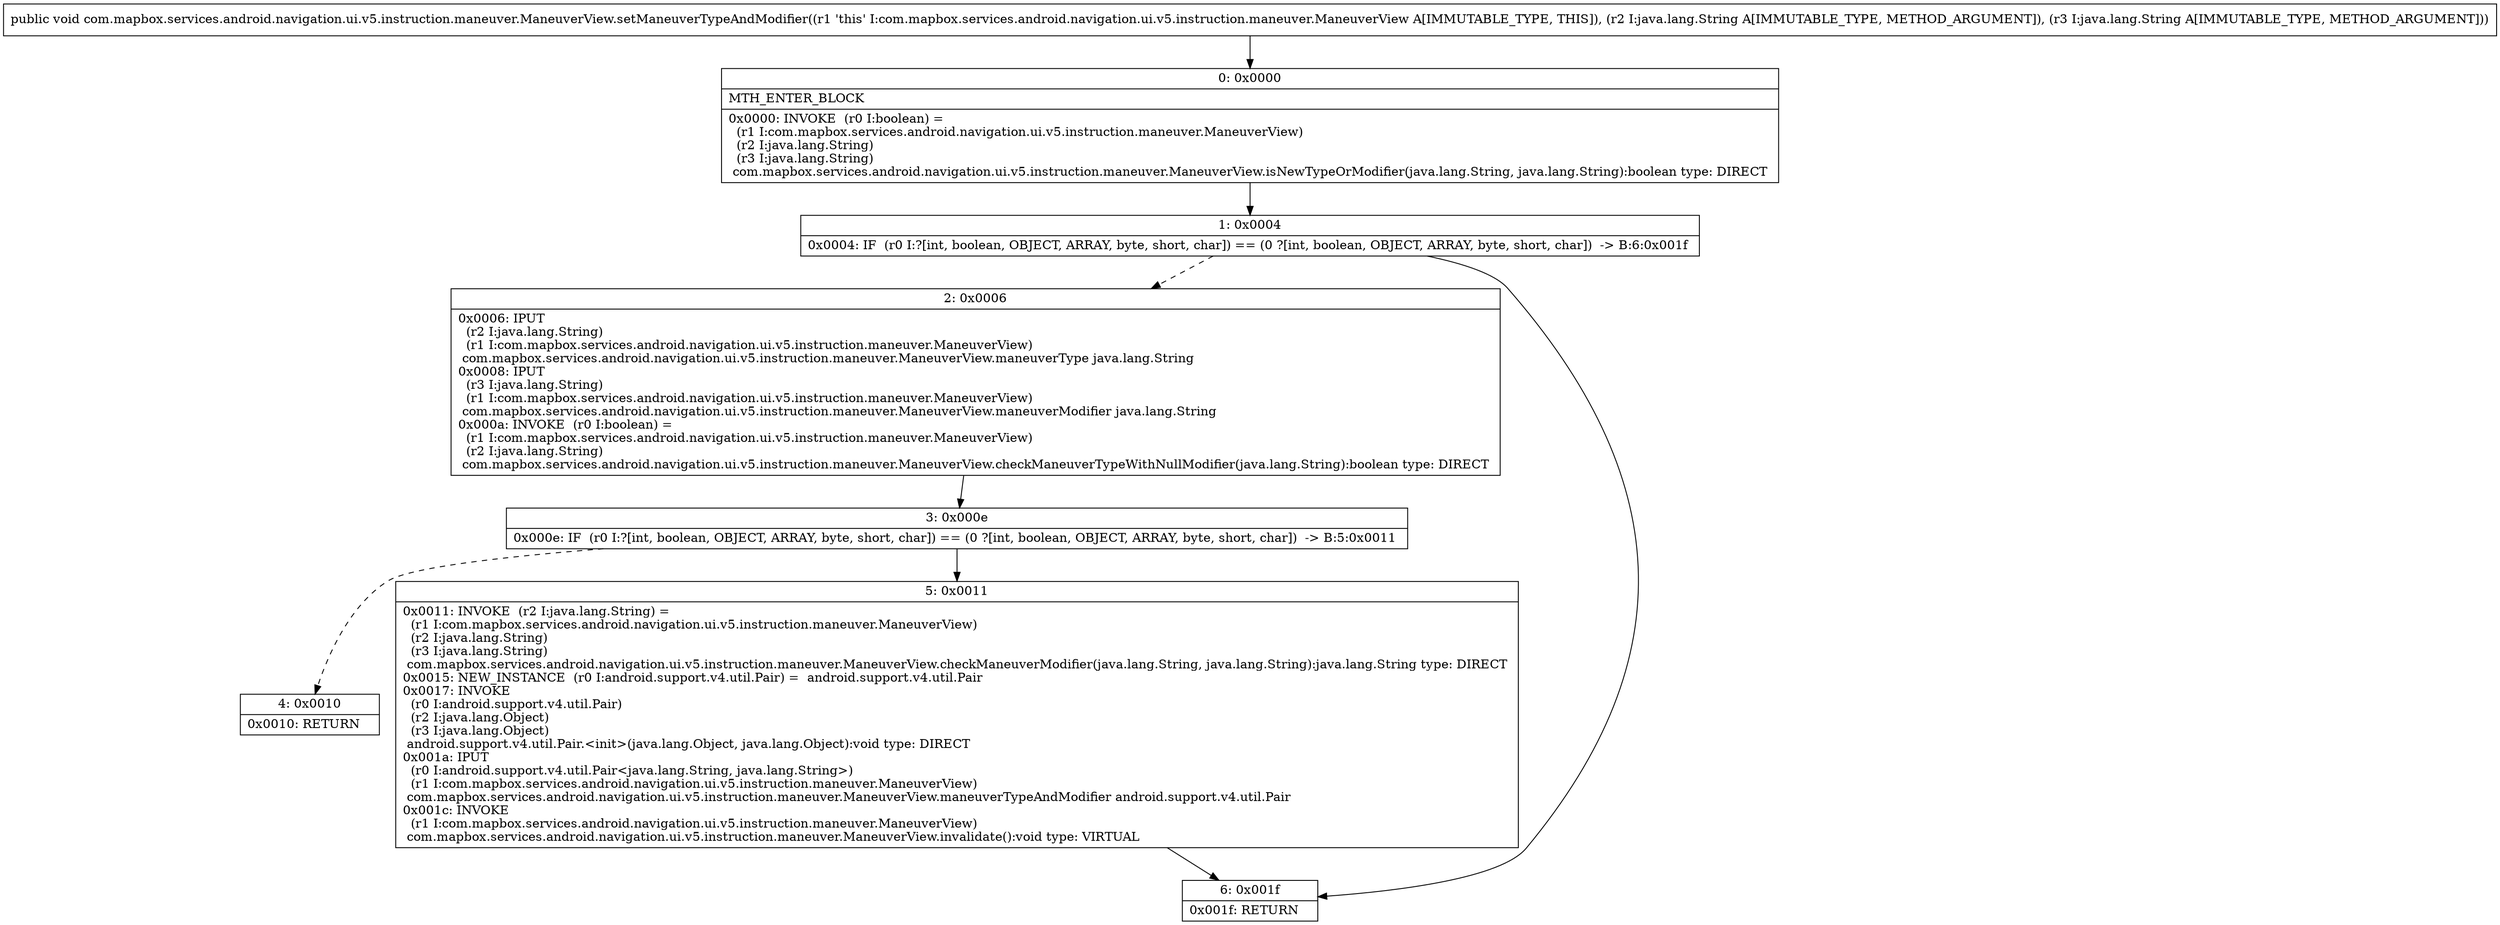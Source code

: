digraph "CFG forcom.mapbox.services.android.navigation.ui.v5.instruction.maneuver.ManeuverView.setManeuverTypeAndModifier(Ljava\/lang\/String;Ljava\/lang\/String;)V" {
Node_0 [shape=record,label="{0\:\ 0x0000|MTH_ENTER_BLOCK\l|0x0000: INVOKE  (r0 I:boolean) = \l  (r1 I:com.mapbox.services.android.navigation.ui.v5.instruction.maneuver.ManeuverView)\l  (r2 I:java.lang.String)\l  (r3 I:java.lang.String)\l com.mapbox.services.android.navigation.ui.v5.instruction.maneuver.ManeuverView.isNewTypeOrModifier(java.lang.String, java.lang.String):boolean type: DIRECT \l}"];
Node_1 [shape=record,label="{1\:\ 0x0004|0x0004: IF  (r0 I:?[int, boolean, OBJECT, ARRAY, byte, short, char]) == (0 ?[int, boolean, OBJECT, ARRAY, byte, short, char])  \-\> B:6:0x001f \l}"];
Node_2 [shape=record,label="{2\:\ 0x0006|0x0006: IPUT  \l  (r2 I:java.lang.String)\l  (r1 I:com.mapbox.services.android.navigation.ui.v5.instruction.maneuver.ManeuverView)\l com.mapbox.services.android.navigation.ui.v5.instruction.maneuver.ManeuverView.maneuverType java.lang.String \l0x0008: IPUT  \l  (r3 I:java.lang.String)\l  (r1 I:com.mapbox.services.android.navigation.ui.v5.instruction.maneuver.ManeuverView)\l com.mapbox.services.android.navigation.ui.v5.instruction.maneuver.ManeuverView.maneuverModifier java.lang.String \l0x000a: INVOKE  (r0 I:boolean) = \l  (r1 I:com.mapbox.services.android.navigation.ui.v5.instruction.maneuver.ManeuverView)\l  (r2 I:java.lang.String)\l com.mapbox.services.android.navigation.ui.v5.instruction.maneuver.ManeuverView.checkManeuverTypeWithNullModifier(java.lang.String):boolean type: DIRECT \l}"];
Node_3 [shape=record,label="{3\:\ 0x000e|0x000e: IF  (r0 I:?[int, boolean, OBJECT, ARRAY, byte, short, char]) == (0 ?[int, boolean, OBJECT, ARRAY, byte, short, char])  \-\> B:5:0x0011 \l}"];
Node_4 [shape=record,label="{4\:\ 0x0010|0x0010: RETURN   \l}"];
Node_5 [shape=record,label="{5\:\ 0x0011|0x0011: INVOKE  (r2 I:java.lang.String) = \l  (r1 I:com.mapbox.services.android.navigation.ui.v5.instruction.maneuver.ManeuverView)\l  (r2 I:java.lang.String)\l  (r3 I:java.lang.String)\l com.mapbox.services.android.navigation.ui.v5.instruction.maneuver.ManeuverView.checkManeuverModifier(java.lang.String, java.lang.String):java.lang.String type: DIRECT \l0x0015: NEW_INSTANCE  (r0 I:android.support.v4.util.Pair) =  android.support.v4.util.Pair \l0x0017: INVOKE  \l  (r0 I:android.support.v4.util.Pair)\l  (r2 I:java.lang.Object)\l  (r3 I:java.lang.Object)\l android.support.v4.util.Pair.\<init\>(java.lang.Object, java.lang.Object):void type: DIRECT \l0x001a: IPUT  \l  (r0 I:android.support.v4.util.Pair\<java.lang.String, java.lang.String\>)\l  (r1 I:com.mapbox.services.android.navigation.ui.v5.instruction.maneuver.ManeuverView)\l com.mapbox.services.android.navigation.ui.v5.instruction.maneuver.ManeuverView.maneuverTypeAndModifier android.support.v4.util.Pair \l0x001c: INVOKE  \l  (r1 I:com.mapbox.services.android.navigation.ui.v5.instruction.maneuver.ManeuverView)\l com.mapbox.services.android.navigation.ui.v5.instruction.maneuver.ManeuverView.invalidate():void type: VIRTUAL \l}"];
Node_6 [shape=record,label="{6\:\ 0x001f|0x001f: RETURN   \l}"];
MethodNode[shape=record,label="{public void com.mapbox.services.android.navigation.ui.v5.instruction.maneuver.ManeuverView.setManeuverTypeAndModifier((r1 'this' I:com.mapbox.services.android.navigation.ui.v5.instruction.maneuver.ManeuverView A[IMMUTABLE_TYPE, THIS]), (r2 I:java.lang.String A[IMMUTABLE_TYPE, METHOD_ARGUMENT]), (r3 I:java.lang.String A[IMMUTABLE_TYPE, METHOD_ARGUMENT])) }"];
MethodNode -> Node_0;
Node_0 -> Node_1;
Node_1 -> Node_2[style=dashed];
Node_1 -> Node_6;
Node_2 -> Node_3;
Node_3 -> Node_4[style=dashed];
Node_3 -> Node_5;
Node_5 -> Node_6;
}

